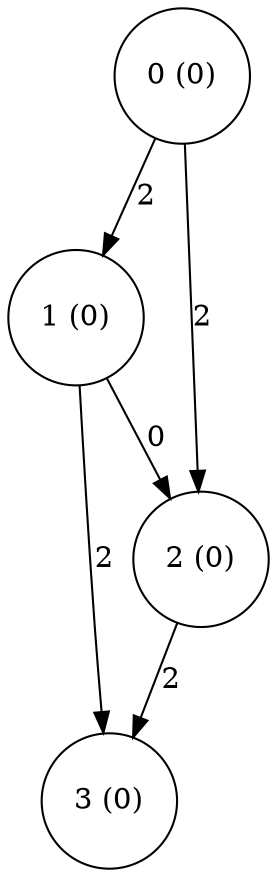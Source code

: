 digraph
{
	node [shape=circle, label="0 (0)"] 0;
	node [shape=circle, label="1 (0)"] 1;
	node [shape=circle, label="2 (0)"] 2;
	node [shape=circle, label="3 (0)"] 3;
	0 -> 2 [label="2"]
	0 -> 1 [label="2"]
	1 -> 2 [label="0"]
	1 -> 3 [label="2"]
	2 -> 3 [label="2"]
}
